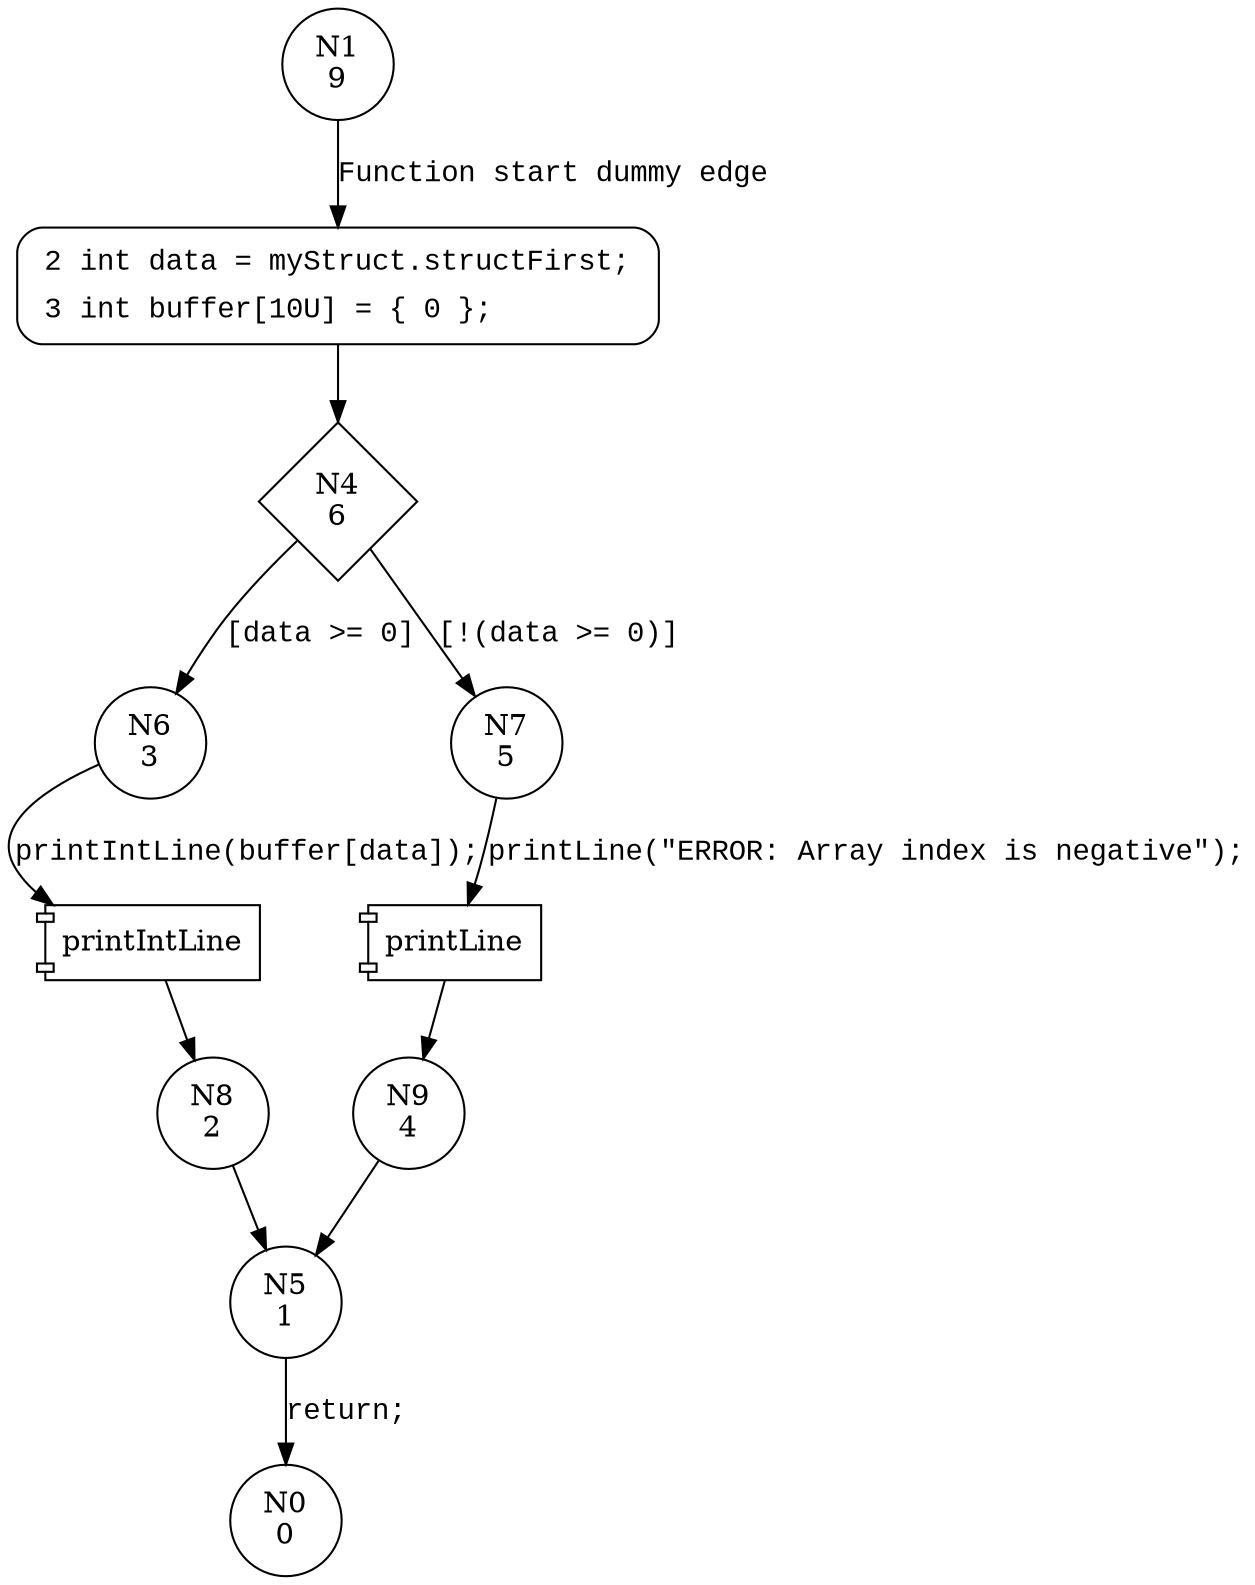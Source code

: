 digraph CWE126_Buffer_Overread__CWE129_connect_socket_67b_goodG2BSink {
1 [shape="circle" label="N1\n9"]
2 [shape="circle" label="N2\n8"]
4 [shape="diamond" label="N4\n6"]
6 [shape="circle" label="N6\n3"]
7 [shape="circle" label="N7\n5"]
9 [shape="circle" label="N9\n4"]
5 [shape="circle" label="N5\n1"]
0 [shape="circle" label="N0\n0"]
8 [shape="circle" label="N8\n2"]
2 [style="filled,bold" penwidth="1" fillcolor="white" fontname="Courier New" shape="Mrecord" label=<<table border="0" cellborder="0" cellpadding="3" bgcolor="white"><tr><td align="right">2</td><td align="left">int data = myStruct.structFirst;</td></tr><tr><td align="right">3</td><td align="left">int buffer[10U] = &#123; 0 &#125;;</td></tr></table>>]
2 -> 4[label=""]
1 -> 2 [label="Function start dummy edge" fontname="Courier New"]
4 -> 6 [label="[data >= 0]" fontname="Courier New"]
4 -> 7 [label="[!(data >= 0)]" fontname="Courier New"]
100010 [shape="component" label="printLine"]
7 -> 100010 [label="printLine(\"ERROR: Array index is negative\");" fontname="Courier New"]
100010 -> 9 [label="" fontname="Courier New"]
5 -> 0 [label="return;" fontname="Courier New"]
100011 [shape="component" label="printIntLine"]
6 -> 100011 [label="printIntLine(buffer[data]);" fontname="Courier New"]
100011 -> 8 [label="" fontname="Courier New"]
9 -> 5 [label="" fontname="Courier New"]
8 -> 5 [label="" fontname="Courier New"]
}